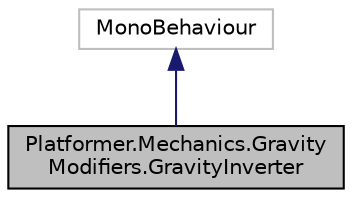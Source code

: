 digraph "Platformer.Mechanics.GravityModifiers.GravityInverter"
{
 // LATEX_PDF_SIZE
  edge [fontname="Helvetica",fontsize="10",labelfontname="Helvetica",labelfontsize="10"];
  node [fontname="Helvetica",fontsize="10",shape=record];
  Node1 [label="Platformer.Mechanics.Gravity\lModifiers.GravityInverter",height=0.2,width=0.4,color="black", fillcolor="grey75", style="filled", fontcolor="black",tooltip="Class that invert the gravity of the KinematicObjects that collides with him"];
  Node2 -> Node1 [dir="back",color="midnightblue",fontsize="10",style="solid",fontname="Helvetica"];
  Node2 [label="MonoBehaviour",height=0.2,width=0.4,color="grey75", fillcolor="white", style="filled",tooltip=" "];
}
